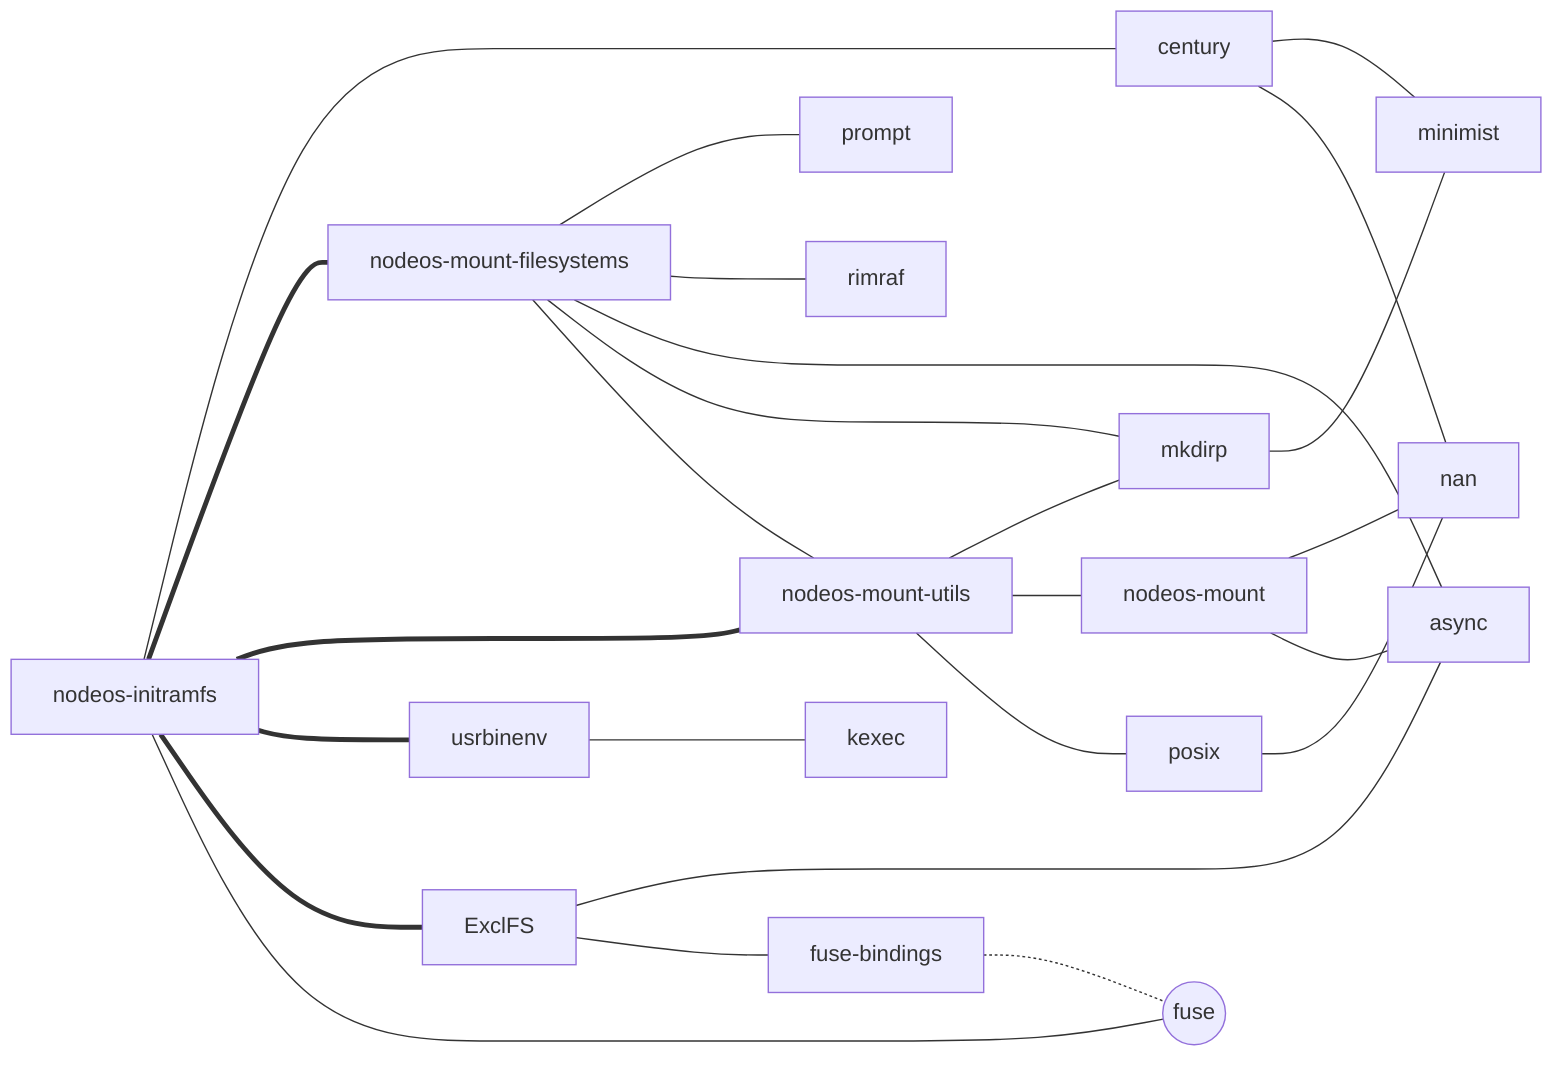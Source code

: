 graph LR
  nodeos-initramfs --- century
  nodeos-initramfs === nodeos-mount-filesystems
  nodeos-initramfs === nodeos-mount-utils
  nodeos-initramfs === ube[usrbinenv]
  nodeos-initramfs === ExclFS
  nodeos-initramfs --- fuse((fuse))

  century --- minimist
  century --- nan

  ExclFS --- async
  ExclFS --- fuse-bindings

  nodeos-mount-filesystems --- prompt
  nodeos-mount-filesystems --- rimraf
  nodeos-mount-filesystems --- async
  nodeos-mount-filesystems --- mkdirp
  nodeos-mount-filesystems --- nodeos-mount-utils

  nodeos-mount-utils --- mkdirp
  nodeos-mount-utils --- nodeos-mount
  nodeos-mount-utils --- posix

  ube --- kexec

  fuse-bindings -.- fuse

  mkdirp --- minimist

  nodeos-mount --- nan
  nodeos-mount --- async

  posix --- nan